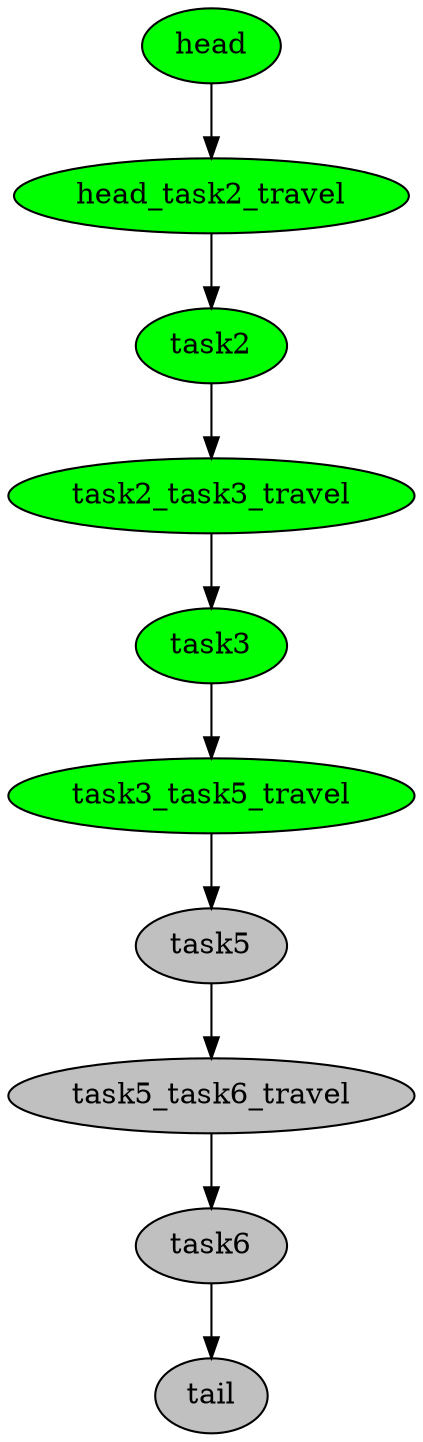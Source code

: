 digraph timeline {
head[label="head",style=filled,fillcolor=green,fontcolor=black];
head_task2_travel[label="head_task2_travel",style=filled,fillcolor=green,fontcolor=black];
task2[label="task2",style=filled,fillcolor=green,fontcolor=black];
task2_task3_travel[label="task2_task3_travel",style=filled,fillcolor=green,fontcolor=black];
task3[label="task3",style=filled,fillcolor=green,fontcolor=black];
task3_task5_travel[label="task3_task5_travel",style=filled,fillcolor=green,fontcolor=black];
task5[label="task5",style=filled,fillcolor=gray,fontcolor=black];
task5_task6_travel[label="task5_task6_travel",style=filled,fillcolor=gray,fontcolor=black];
task6[label="task6",style=filled,fillcolor=gray,fontcolor=black];
tail[label="tail",style=filled,fillcolor=gray,fontcolor=black];
"head"->"head_task2_travel"[color=black];
"head_task2_travel"->"task2"[color=black];
"task2"->"task2_task3_travel"[color=black];
"task2_task3_travel"->"task3"[color=black];
"task3"->"task3_task5_travel"[color=black];
"task3_task5_travel"->"task5"[color=black];
"task5"->"task5_task6_travel"[color=black];
"task5_task6_travel"->"task6"[color=black];
"task6"->"tail"[color=black];
}
